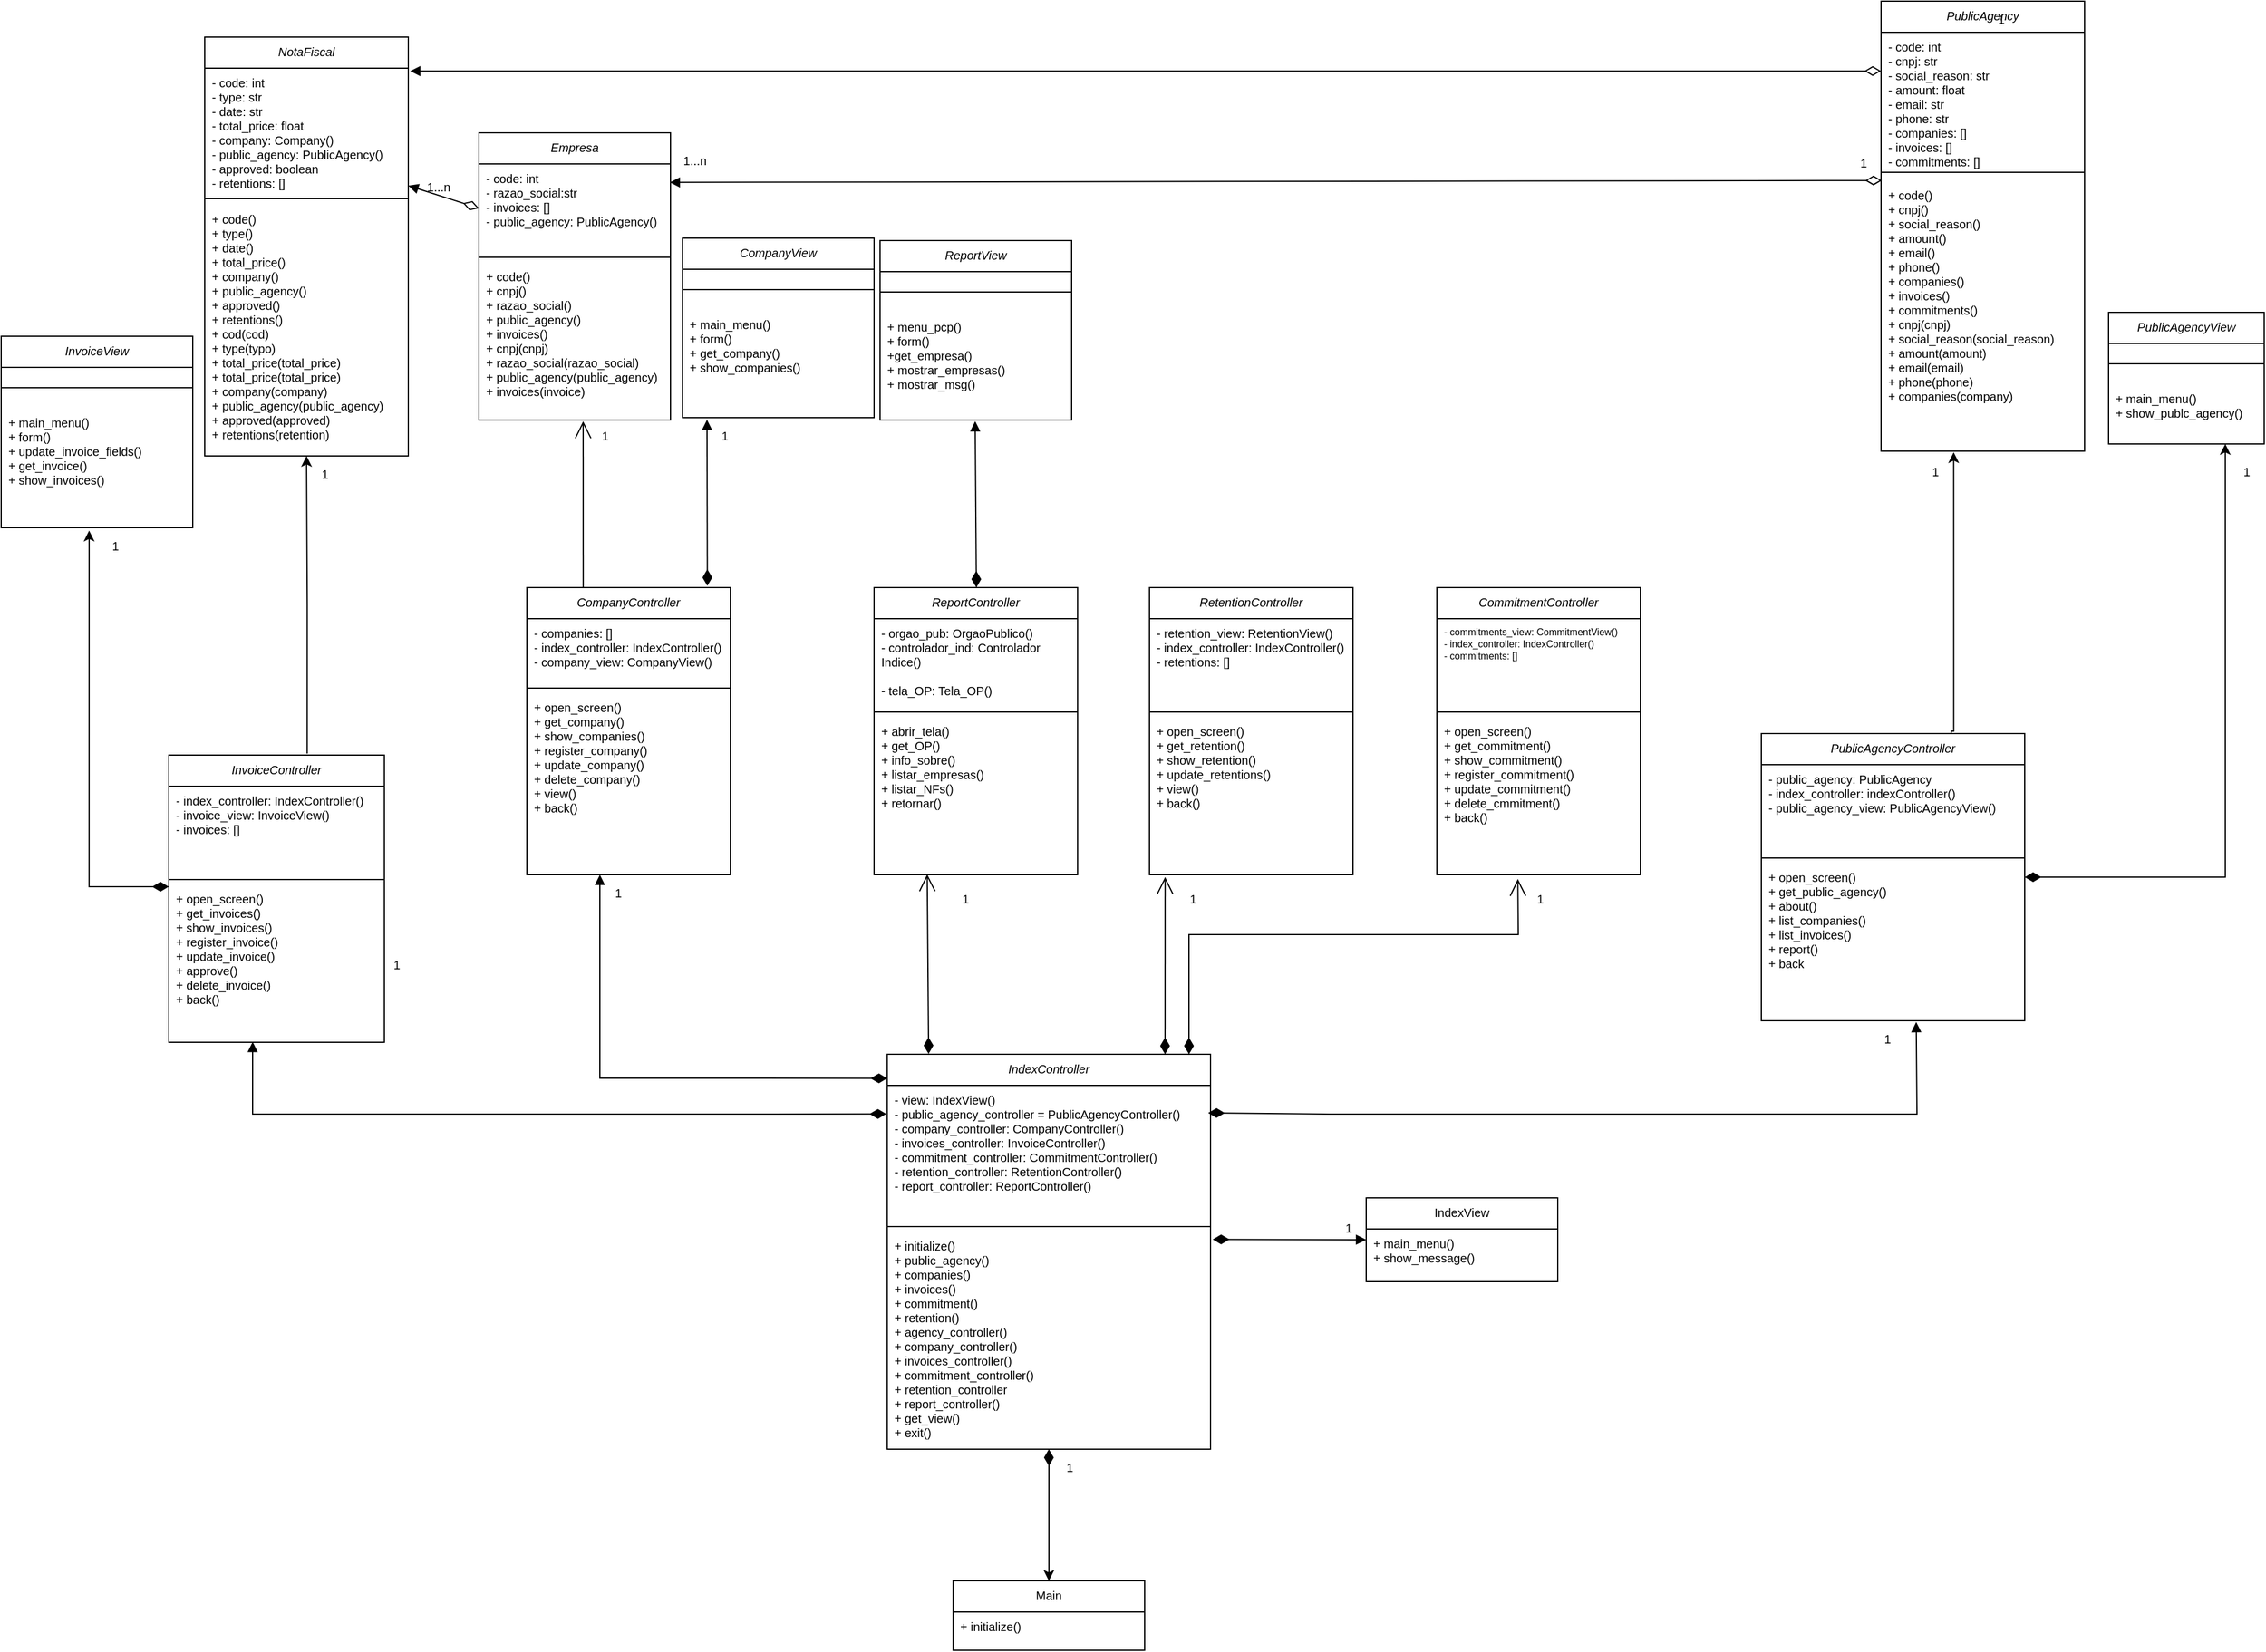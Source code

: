 <mxfile version="27.0.6">
  <diagram name="Page-1" id="JuK0nLyMnWMVUD9OGRPk">
    <mxGraphModel dx="3432" dy="1418" grid="1" gridSize="10" guides="1" tooltips="1" connect="1" arrows="1" fold="1" page="1" pageScale="1" pageWidth="827" pageHeight="1169" math="0" shadow="0">
      <root>
        <mxCell id="0" />
        <mxCell id="1" parent="0" />
        <mxCell id="KIbDW9FvNBwLlxhbpkFf-1" value="NotaFiscal" style="swimlane;fontStyle=2;align=center;verticalAlign=top;childLayout=stackLayout;horizontal=1;startSize=26;horizontalStack=0;resizeParent=1;resizeLast=0;collapsible=1;marginBottom=0;rounded=0;shadow=0;strokeWidth=1;fontSize=10;" parent="1" vertex="1">
          <mxGeometry x="90" y="50" width="170" height="350" as="geometry">
            <mxRectangle x="230" y="140" width="160" height="26" as="alternateBounds" />
          </mxGeometry>
        </mxCell>
        <mxCell id="KIbDW9FvNBwLlxhbpkFf-2" value="- code: int&#xa;- type: str&#xa;- date: str&#xa;- total_price: float&#xa;- company: Company()&#xa;- public_agency: PublicAgency()&#xa;- approved: boolean&#xa;- retentions: []&#xa;&#xa;" style="text;align=left;verticalAlign=top;spacingLeft=4;spacingRight=4;overflow=hidden;rotatable=0;points=[[0,0.5],[1,0.5]];portConstraint=eastwest;fontSize=10;" parent="KIbDW9FvNBwLlxhbpkFf-1" vertex="1">
          <mxGeometry y="26" width="170" height="104" as="geometry" />
        </mxCell>
        <mxCell id="KIbDW9FvNBwLlxhbpkFf-3" value="" style="line;html=1;strokeWidth=1;align=left;verticalAlign=middle;spacingTop=-1;spacingLeft=3;spacingRight=3;rotatable=0;labelPosition=right;points=[];portConstraint=eastwest;fontSize=10;" parent="KIbDW9FvNBwLlxhbpkFf-1" vertex="1">
          <mxGeometry y="130" width="170" height="10" as="geometry" />
        </mxCell>
        <mxCell id="KIbDW9FvNBwLlxhbpkFf-4" value="+ code()&#xa;+ type()&#xa;+ date()&#xa;+ total_price()&#xa;+ company()&#xa;+ public_agency()&#xa;+ approved()&#xa;+ retentions()&#xa;+ cod(cod)&#xa;+ type(typo)&#xa;+ total_price(total_price)&#xa;+ total_price(total_price)&#xa;+ company(company)&#xa;+ public_agency(public_agency)&#xa;+ approved(approved)&#xa;+ retentions(retention)" style="text;align=left;verticalAlign=top;spacingLeft=4;spacingRight=4;overflow=hidden;rotatable=0;points=[[0,0.5],[1,0.5]];portConstraint=eastwest;fontSize=10;" parent="KIbDW9FvNBwLlxhbpkFf-1" vertex="1">
          <mxGeometry y="140" width="170" height="200" as="geometry" />
        </mxCell>
        <mxCell id="KIbDW9FvNBwLlxhbpkFf-9" value="Empresa" style="swimlane;fontStyle=2;align=center;verticalAlign=top;childLayout=stackLayout;horizontal=1;startSize=26;horizontalStack=0;resizeParent=1;resizeLast=0;collapsible=1;marginBottom=0;rounded=0;shadow=0;strokeWidth=1;fontSize=10;" parent="1" vertex="1">
          <mxGeometry x="319" y="130" width="160" height="240" as="geometry">
            <mxRectangle x="230" y="140" width="160" height="26" as="alternateBounds" />
          </mxGeometry>
        </mxCell>
        <mxCell id="KIbDW9FvNBwLlxhbpkFf-10" value="- code: int&#xa;- razao_social:str&#xa;- invoices: []&#xa;- public_agency: PublicAgency()" style="text;align=left;verticalAlign=top;spacingLeft=4;spacingRight=4;overflow=hidden;rotatable=0;points=[[0,0.5],[1,0.5]];portConstraint=eastwest;fontSize=10;" parent="KIbDW9FvNBwLlxhbpkFf-9" vertex="1">
          <mxGeometry y="26" width="160" height="74" as="geometry" />
        </mxCell>
        <mxCell id="KIbDW9FvNBwLlxhbpkFf-11" value="" style="line;html=1;strokeWidth=1;align=left;verticalAlign=middle;spacingTop=-1;spacingLeft=3;spacingRight=3;rotatable=0;labelPosition=right;points=[];portConstraint=eastwest;fontSize=10;" parent="KIbDW9FvNBwLlxhbpkFf-9" vertex="1">
          <mxGeometry y="100" width="160" height="8" as="geometry" />
        </mxCell>
        <mxCell id="KIbDW9FvNBwLlxhbpkFf-12" value="+ code()&#xa;+ cnpj()&#xa;+ razao_social()&#xa;+ public_agency()&#xa;+ invoices()&#xa;+ cnpj(cnpj)&#xa;+ razao_social(razao_social)&#xa;+ public_agency(public_agency)&#xa;+ invoices(invoice)&#xa;" style="text;align=left;verticalAlign=top;spacingLeft=4;spacingRight=4;overflow=hidden;rotatable=0;points=[[0,0.5],[1,0.5]];portConstraint=eastwest;fontSize=10;" parent="KIbDW9FvNBwLlxhbpkFf-9" vertex="1">
          <mxGeometry y="108" width="160" height="132" as="geometry" />
        </mxCell>
        <mxCell id="KIbDW9FvNBwLlxhbpkFf-13" value="PublicAgency" style="swimlane;fontStyle=2;align=center;verticalAlign=top;childLayout=stackLayout;horizontal=1;startSize=26;horizontalStack=0;resizeParent=1;resizeLast=0;collapsible=1;marginBottom=0;rounded=0;shadow=0;strokeWidth=1;fontSize=10;" parent="1" vertex="1">
          <mxGeometry x="1490" y="20" width="170" height="376" as="geometry">
            <mxRectangle x="230" y="140" width="160" height="26" as="alternateBounds" />
          </mxGeometry>
        </mxCell>
        <mxCell id="KIbDW9FvNBwLlxhbpkFf-14" value="- code: int&#xa;- cnpj: str&#xa;- social_reason: str&#xa;- amount: float&#xa;- email: str&#xa;- phone: str&#xa;- companies: []&#xa;- invoices: []&#xa;- commitments: []" style="text;align=left;verticalAlign=top;spacingLeft=4;spacingRight=4;overflow=hidden;rotatable=0;points=[[0,0.5],[1,0.5]];portConstraint=eastwest;fontSize=10;" parent="KIbDW9FvNBwLlxhbpkFf-13" vertex="1">
          <mxGeometry y="26" width="170" height="110" as="geometry" />
        </mxCell>
        <mxCell id="KIbDW9FvNBwLlxhbpkFf-15" value="" style="line;html=1;strokeWidth=1;align=left;verticalAlign=middle;spacingTop=-1;spacingLeft=3;spacingRight=3;rotatable=0;labelPosition=right;points=[];portConstraint=eastwest;fontSize=10;" parent="KIbDW9FvNBwLlxhbpkFf-13" vertex="1">
          <mxGeometry y="136" width="170" height="14" as="geometry" />
        </mxCell>
        <mxCell id="KIbDW9FvNBwLlxhbpkFf-16" value="+ code()&#xa;+ cnpj()&#xa;+ social_reason()&#xa;+ amount()&#xa;+ email()&#xa;+ phone()&#xa;+ companies()&#xa;+ invoices()&#xa;+ commitments()&#xa;+ cnpj(cnpj)&#xa;+ social_reason(social_reason)&#xa;+ amount(amount)&#xa;+ email(email)&#xa;+ phone(phone)&#xa;+ companies(company)&#xa;+ invoices(invoices)&#xa;+ commitments(commitment)&#xa;" style="text;align=left;verticalAlign=top;spacingLeft=4;spacingRight=4;overflow=hidden;rotatable=0;points=[[0,0.5],[1,0.5]];portConstraint=eastwest;fontSize=10;" parent="KIbDW9FvNBwLlxhbpkFf-13" vertex="1">
          <mxGeometry y="150" width="170" height="184" as="geometry" />
        </mxCell>
        <mxCell id="KIbDW9FvNBwLlxhbpkFf-17" value="PublicAgencyView" style="swimlane;fontStyle=2;align=center;verticalAlign=top;childLayout=stackLayout;horizontal=1;startSize=26;horizontalStack=0;resizeParent=1;resizeLast=0;collapsible=1;marginBottom=0;rounded=0;shadow=0;strokeWidth=1;fontSize=10;" parent="1" vertex="1">
          <mxGeometry x="1680" y="280" width="130" height="110" as="geometry">
            <mxRectangle x="230" y="140" width="160" height="26" as="alternateBounds" />
          </mxGeometry>
        </mxCell>
        <mxCell id="KIbDW9FvNBwLlxhbpkFf-18" value="" style="line;html=1;strokeWidth=1;align=left;verticalAlign=middle;spacingTop=-1;spacingLeft=3;spacingRight=3;rotatable=0;labelPosition=right;points=[];portConstraint=eastwest;fontSize=10;" parent="KIbDW9FvNBwLlxhbpkFf-17" vertex="1">
          <mxGeometry y="26" width="130" height="34" as="geometry" />
        </mxCell>
        <mxCell id="KIbDW9FvNBwLlxhbpkFf-19" value="+ main_menu()&#xa;+ show_publc_agency()" style="text;align=left;verticalAlign=top;spacingLeft=4;spacingRight=4;overflow=hidden;rotatable=0;points=[[0,0.5],[1,0.5]];portConstraint=eastwest;fontSize=10;" parent="KIbDW9FvNBwLlxhbpkFf-17" vertex="1">
          <mxGeometry y="60" width="130" height="50" as="geometry" />
        </mxCell>
        <mxCell id="KIbDW9FvNBwLlxhbpkFf-20" value="CompanyView" style="swimlane;fontStyle=2;align=center;verticalAlign=top;childLayout=stackLayout;horizontal=1;startSize=26;horizontalStack=0;resizeParent=1;resizeLast=0;collapsible=1;marginBottom=0;rounded=0;shadow=0;strokeWidth=1;fontSize=10;" parent="1" vertex="1">
          <mxGeometry x="489" y="218" width="160" height="150" as="geometry">
            <mxRectangle x="230" y="140" width="160" height="26" as="alternateBounds" />
          </mxGeometry>
        </mxCell>
        <mxCell id="KIbDW9FvNBwLlxhbpkFf-21" value="" style="line;html=1;strokeWidth=1;align=left;verticalAlign=middle;spacingTop=-1;spacingLeft=3;spacingRight=3;rotatable=0;labelPosition=right;points=[];portConstraint=eastwest;fontSize=10;" parent="KIbDW9FvNBwLlxhbpkFf-20" vertex="1">
          <mxGeometry y="26" width="160" height="34" as="geometry" />
        </mxCell>
        <mxCell id="KIbDW9FvNBwLlxhbpkFf-22" value="+ main_menu()&#xa;+ form()&#xa;+ get_company()&#xa;+ show_companies()" style="text;align=left;verticalAlign=top;spacingLeft=4;spacingRight=4;overflow=hidden;rotatable=0;points=[[0,0.5],[1,0.5]];portConstraint=eastwest;fontSize=10;" parent="KIbDW9FvNBwLlxhbpkFf-20" vertex="1">
          <mxGeometry y="60" width="160" height="90" as="geometry" />
        </mxCell>
        <mxCell id="KIbDW9FvNBwLlxhbpkFf-23" value="InvoiceView" style="swimlane;fontStyle=2;align=center;verticalAlign=top;childLayout=stackLayout;horizontal=1;startSize=26;horizontalStack=0;resizeParent=1;resizeLast=0;collapsible=1;marginBottom=0;rounded=0;shadow=0;strokeWidth=1;fontSize=10;" parent="1" vertex="1">
          <mxGeometry x="-80" y="300" width="160" height="160" as="geometry">
            <mxRectangle x="230" y="140" width="160" height="26" as="alternateBounds" />
          </mxGeometry>
        </mxCell>
        <mxCell id="KIbDW9FvNBwLlxhbpkFf-24" value="" style="line;html=1;strokeWidth=1;align=left;verticalAlign=middle;spacingTop=-1;spacingLeft=3;spacingRight=3;rotatable=0;labelPosition=right;points=[];portConstraint=eastwest;fontSize=10;" parent="KIbDW9FvNBwLlxhbpkFf-23" vertex="1">
          <mxGeometry y="26" width="160" height="34" as="geometry" />
        </mxCell>
        <mxCell id="KIbDW9FvNBwLlxhbpkFf-25" value="+ main_menu()&#xa;+ form()&#xa;+ update_invoice_fields()&#xa;+ get_invoice()&#xa;+ show_invoices()" style="text;align=left;verticalAlign=top;spacingLeft=4;spacingRight=4;overflow=hidden;rotatable=0;points=[[0,0.5],[1,0.5]];portConstraint=eastwest;fontSize=10;" parent="KIbDW9FvNBwLlxhbpkFf-23" vertex="1">
          <mxGeometry y="60" width="160" height="100" as="geometry" />
        </mxCell>
        <mxCell id="KIbDW9FvNBwLlxhbpkFf-27" value="InvoiceController" style="swimlane;fontStyle=2;align=center;verticalAlign=top;childLayout=stackLayout;horizontal=1;startSize=26;horizontalStack=0;resizeParent=1;resizeLast=0;collapsible=1;marginBottom=0;rounded=0;shadow=0;strokeWidth=1;fontSize=10;" parent="1" vertex="1">
          <mxGeometry x="60" y="650" width="180" height="240" as="geometry">
            <mxRectangle x="230" y="140" width="160" height="26" as="alternateBounds" />
          </mxGeometry>
        </mxCell>
        <mxCell id="KIbDW9FvNBwLlxhbpkFf-28" value="- index_controller: IndexController()&#xa;- invoice_view: InvoiceView()&#xa;- invoices: []" style="text;align=left;verticalAlign=top;spacingLeft=4;spacingRight=4;overflow=hidden;rotatable=0;points=[[0,0.5],[1,0.5]];portConstraint=eastwest;fontSize=10;" parent="KIbDW9FvNBwLlxhbpkFf-27" vertex="1">
          <mxGeometry y="26" width="180" height="74" as="geometry" />
        </mxCell>
        <mxCell id="KIbDW9FvNBwLlxhbpkFf-29" value="" style="line;html=1;strokeWidth=1;align=left;verticalAlign=middle;spacingTop=-1;spacingLeft=3;spacingRight=3;rotatable=0;labelPosition=right;points=[];portConstraint=eastwest;fontSize=10;" parent="KIbDW9FvNBwLlxhbpkFf-27" vertex="1">
          <mxGeometry y="100" width="180" height="8" as="geometry" />
        </mxCell>
        <mxCell id="KIbDW9FvNBwLlxhbpkFf-30" value="+ open_screen()&#xa;+ get_invoices()&#xa;+ show_invoices()&#xa;+ register_invoice()&#xa;+ update_invoice()&#xa;+ approve()&#xa;+ delete_invoice()&#xa;+ back()" style="text;align=left;verticalAlign=top;spacingLeft=4;spacingRight=4;overflow=hidden;rotatable=0;points=[[0,0.5],[1,0.5]];portConstraint=eastwest;fontSize=10;" parent="KIbDW9FvNBwLlxhbpkFf-27" vertex="1">
          <mxGeometry y="108" width="180" height="132" as="geometry" />
        </mxCell>
        <mxCell id="KIbDW9FvNBwLlxhbpkFf-109" value="" style="edgeStyle=orthogonalEdgeStyle;rounded=0;orthogonalLoop=1;jettySize=auto;html=1;startArrow=diamondThin;startFill=1;entryX=0.75;entryY=1;entryDx=0;entryDy=0;startSize=11;fontSize=10;" parent="1" source="KIbDW9FvNBwLlxhbpkFf-31" target="KIbDW9FvNBwLlxhbpkFf-17" edge="1">
          <mxGeometry relative="1" as="geometry">
            <mxPoint x="1470" y="650" as="targetPoint" />
          </mxGeometry>
        </mxCell>
        <mxCell id="KIbDW9FvNBwLlxhbpkFf-31" value="PublicAgencyController" style="swimlane;fontStyle=2;align=center;verticalAlign=top;childLayout=stackLayout;horizontal=1;startSize=26;horizontalStack=0;resizeParent=1;resizeLast=0;collapsible=1;marginBottom=0;rounded=0;shadow=0;strokeWidth=1;resizeWidth=1;fontSize=10;" parent="1" vertex="1">
          <mxGeometry x="1390" y="632" width="220" height="240" as="geometry">
            <mxRectangle x="230" y="140" width="160" height="26" as="alternateBounds" />
          </mxGeometry>
        </mxCell>
        <mxCell id="KIbDW9FvNBwLlxhbpkFf-32" value="- public_agency: PublicAgency&#xa;- index_controller: indexController()&#xa;- public_agency_view: PublicAgencyView()" style="text;align=left;verticalAlign=top;spacingLeft=4;spacingRight=4;overflow=hidden;rotatable=0;points=[[0,0.5],[1,0.5]];portConstraint=eastwest;fontSize=10;resizeWidth=1;" parent="KIbDW9FvNBwLlxhbpkFf-31" vertex="1">
          <mxGeometry y="26" width="220" height="74" as="geometry" />
        </mxCell>
        <mxCell id="KIbDW9FvNBwLlxhbpkFf-33" value="" style="line;html=1;strokeWidth=1;align=left;verticalAlign=middle;spacingTop=-1;spacingLeft=3;spacingRight=3;rotatable=0;labelPosition=right;points=[];portConstraint=eastwest;resizeWidth=1;fontSize=10;" parent="KIbDW9FvNBwLlxhbpkFf-31" vertex="1">
          <mxGeometry y="100" width="220" height="8" as="geometry" />
        </mxCell>
        <mxCell id="KIbDW9FvNBwLlxhbpkFf-34" value="+ open_screen()&#xa;+ get_public_agency()&#xa;+ about()&#xa;+ list_companies()&#xa;+ list_invoices()&#xa;+ report()&#xa;+ back" style="text;align=left;verticalAlign=top;spacingLeft=4;spacingRight=4;overflow=hidden;rotatable=0;points=[[0,0.5],[1,0.5]];portConstraint=eastwest;fontSize=10;resizeWidth=1;" parent="KIbDW9FvNBwLlxhbpkFf-31" vertex="1">
          <mxGeometry y="108" width="220" height="132" as="geometry" />
        </mxCell>
        <mxCell id="KIbDW9FvNBwLlxhbpkFf-35" value="CompanyController" style="swimlane;fontStyle=2;align=center;verticalAlign=top;childLayout=stackLayout;horizontal=1;startSize=26;horizontalStack=0;resizeParent=1;resizeLast=0;collapsible=1;marginBottom=0;rounded=0;shadow=0;strokeWidth=1;fontSize=10;" parent="1" vertex="1">
          <mxGeometry x="359" y="510" width="170" height="240" as="geometry">
            <mxRectangle x="230" y="140" width="160" height="26" as="alternateBounds" />
          </mxGeometry>
        </mxCell>
        <mxCell id="KIbDW9FvNBwLlxhbpkFf-36" value="- companies: []&#xa;- index_controller: IndexController()&#xa;- company_view: CompanyView()" style="text;align=left;verticalAlign=top;spacingLeft=4;spacingRight=4;overflow=hidden;rotatable=0;points=[[0,0.5],[1,0.5]];portConstraint=eastwest;fontSize=10;" parent="KIbDW9FvNBwLlxhbpkFf-35" vertex="1">
          <mxGeometry y="26" width="170" height="54" as="geometry" />
        </mxCell>
        <mxCell id="KIbDW9FvNBwLlxhbpkFf-37" value="" style="line;html=1;strokeWidth=1;align=left;verticalAlign=middle;spacingTop=-1;spacingLeft=3;spacingRight=3;rotatable=0;labelPosition=right;points=[];portConstraint=eastwest;fontSize=10;" parent="KIbDW9FvNBwLlxhbpkFf-35" vertex="1">
          <mxGeometry y="80" width="170" height="8" as="geometry" />
        </mxCell>
        <mxCell id="KIbDW9FvNBwLlxhbpkFf-38" value="+ open_screen()&#xa;+ get_company()&#xa;+ show_companies()&#xa;+ register_company()&#xa;+ update_company()&#xa;+ delete_company()&#xa;+ view()&#xa;+ back()" style="text;align=left;verticalAlign=top;spacingLeft=4;spacingRight=4;overflow=hidden;rotatable=0;points=[[0,0.5],[1,0.5]];portConstraint=eastwest;fontSize=10;" parent="KIbDW9FvNBwLlxhbpkFf-35" vertex="1">
          <mxGeometry y="88" width="170" height="112" as="geometry" />
        </mxCell>
        <mxCell id="KIbDW9FvNBwLlxhbpkFf-105" value="" style="edgeStyle=orthogonalEdgeStyle;rounded=0;orthogonalLoop=1;jettySize=auto;html=1;startArrow=diamondThin;startFill=1;startSize=11;entryX=0.5;entryY=0;entryDx=0;entryDy=0;fontSize=10;" parent="1" source="KIbDW9FvNBwLlxhbpkFf-39" edge="1" target="KIbDW9FvNBwLlxhbpkFf-43">
          <mxGeometry relative="1" as="geometry">
            <mxPoint x="795" y="1090" as="targetPoint" />
            <Array as="points" />
          </mxGeometry>
        </mxCell>
        <mxCell id="KIbDW9FvNBwLlxhbpkFf-39" value="IndexController" style="swimlane;fontStyle=2;align=center;verticalAlign=top;childLayout=stackLayout;horizontal=1;startSize=26;horizontalStack=0;resizeParent=1;resizeLast=0;collapsible=1;marginBottom=0;rounded=0;shadow=0;strokeWidth=1;fontSize=10;" parent="1" vertex="1">
          <mxGeometry x="660" y="900" width="270" height="330" as="geometry">
            <mxRectangle x="230" y="140" width="160" height="26" as="alternateBounds" />
          </mxGeometry>
        </mxCell>
        <mxCell id="KIbDW9FvNBwLlxhbpkFf-40" value="- view: IndexView()&#xa;- public_agency_controller = PublicAgencyController()&#xa;- company_controller: CompanyController()&#xa;- invoices_controller: InvoiceController()&#xa;- commitment_controller: CommitmentController()&#xa;- retention_controller: RetentionController()&#xa;- report_controller: ReportController()" style="text;align=left;verticalAlign=top;spacingLeft=4;spacingRight=4;overflow=hidden;rotatable=0;points=[[0,0.5],[1,0.5]];portConstraint=eastwest;fontSize=10;" parent="KIbDW9FvNBwLlxhbpkFf-39" vertex="1">
          <mxGeometry y="26" width="270" height="114" as="geometry" />
        </mxCell>
        <mxCell id="KIbDW9FvNBwLlxhbpkFf-41" value="" style="line;html=1;strokeWidth=1;align=left;verticalAlign=middle;spacingTop=-1;spacingLeft=3;spacingRight=3;rotatable=0;labelPosition=right;points=[];portConstraint=eastwest;fontSize=10;" parent="KIbDW9FvNBwLlxhbpkFf-39" vertex="1">
          <mxGeometry y="140" width="270" height="8" as="geometry" />
        </mxCell>
        <mxCell id="KIbDW9FvNBwLlxhbpkFf-42" value="+ initialize()&#xa;+ public_agency()&#xa;+ companies()&#xa;+ invoices()&#xa;+ commitment()&#xa;+ retention()&#xa;+ agency_controller()&#xa;+ company_controller()&#xa;+ invoices_controller()&#xa;+ commitment_controller()&#xa;+ retention_controller&#xa;+ report_controller()&#xa;+ get_view()&#xa;+ exit()" style="text;align=left;verticalAlign=top;spacingLeft=4;spacingRight=4;overflow=hidden;rotatable=0;points=[[0,0.5],[1,0.5]];portConstraint=eastwest;fontSize=10;" parent="KIbDW9FvNBwLlxhbpkFf-39" vertex="1">
          <mxGeometry y="148" width="270" height="182" as="geometry" />
        </mxCell>
        <mxCell id="KIbDW9FvNBwLlxhbpkFf-43" value="Main" style="swimlane;fontStyle=0;align=center;verticalAlign=top;childLayout=stackLayout;horizontal=1;startSize=26;horizontalStack=0;resizeParent=1;resizeLast=0;collapsible=1;marginBottom=0;rounded=0;shadow=0;strokeWidth=1;fontSize=10;" parent="1" vertex="1">
          <mxGeometry x="715" y="1340" width="160" height="58" as="geometry">
            <mxRectangle x="130" y="380" width="160" height="26" as="alternateBounds" />
          </mxGeometry>
        </mxCell>
        <mxCell id="KIbDW9FvNBwLlxhbpkFf-44" value="+ initialize()" style="text;align=left;verticalAlign=top;spacingLeft=4;spacingRight=4;overflow=hidden;rotatable=0;points=[[0,0.5],[1,0.5]];portConstraint=eastwest;fontSize=10;" parent="KIbDW9FvNBwLlxhbpkFf-43" vertex="1">
          <mxGeometry y="26" width="160" height="26" as="geometry" />
        </mxCell>
        <mxCell id="KIbDW9FvNBwLlxhbpkFf-45" value="IndexView" style="swimlane;fontStyle=0;align=center;verticalAlign=top;childLayout=stackLayout;horizontal=1;startSize=26;horizontalStack=0;resizeParent=1;resizeLast=0;collapsible=1;marginBottom=0;rounded=0;shadow=0;strokeWidth=1;fontSize=10;" parent="1" vertex="1">
          <mxGeometry x="1060" y="1020" width="160" height="70" as="geometry">
            <mxRectangle x="130" y="380" width="160" height="26" as="alternateBounds" />
          </mxGeometry>
        </mxCell>
        <mxCell id="0EE_jmq524pXybvCe2dw-1" value="+ main_menu()&#xa;+ show_message()" style="text;align=left;verticalAlign=top;spacingLeft=4;spacingRight=4;overflow=hidden;rotatable=0;points=[[0,0.5],[1,0.5]];portConstraint=eastwest;fontSize=10;" vertex="1" parent="KIbDW9FvNBwLlxhbpkFf-45">
          <mxGeometry y="26" width="160" height="44" as="geometry" />
        </mxCell>
        <mxCell id="KIbDW9FvNBwLlxhbpkFf-53" value="" style="endArrow=open;endFill=1;endSize=12;html=1;rounded=0;entryX=0.544;entryY=1.008;entryDx=0;entryDy=0;entryPerimeter=0;exitX=0.277;exitY=0;exitDx=0;exitDy=0;exitPerimeter=0;fontSize=10;" parent="1" source="KIbDW9FvNBwLlxhbpkFf-35" target="KIbDW9FvNBwLlxhbpkFf-12" edge="1">
          <mxGeometry width="160" relative="1" as="geometry">
            <mxPoint x="389" y="470" as="sourcePoint" />
            <mxPoint x="779" y="552" as="targetPoint" />
          </mxGeometry>
        </mxCell>
        <mxCell id="KIbDW9FvNBwLlxhbpkFf-71" value="1" style="text;html=1;align=center;verticalAlign=middle;resizable=0;points=[];autosize=1;strokeColor=none;fillColor=none;fontSize=10;" parent="1" vertex="1">
          <mxGeometry x="235" y="810" width="30" height="30" as="geometry" />
        </mxCell>
        <mxCell id="KIbDW9FvNBwLlxhbpkFf-72" value="1" style="text;html=1;align=center;verticalAlign=middle;resizable=0;points=[];autosize=1;strokeColor=none;fillColor=none;fontSize=10;" parent="1" vertex="1">
          <mxGeometry x="420" y="750" width="30" height="30" as="geometry" />
        </mxCell>
        <mxCell id="KIbDW9FvNBwLlxhbpkFf-73" value="1" style="text;html=1;align=center;verticalAlign=middle;resizable=0;points=[];autosize=1;strokeColor=none;fillColor=none;resizeWidth=1;fontSize=10;" parent="1" vertex="1">
          <mxGeometry x="1480" y="872" width="30" height="30" as="geometry" />
        </mxCell>
        <mxCell id="KIbDW9FvNBwLlxhbpkFf-74" value="1" style="text;html=1;align=center;verticalAlign=middle;resizable=0;points=[];autosize=1;strokeColor=none;fillColor=none;fontSize=10;" parent="1" vertex="1">
          <mxGeometry x="1030" y="1030" width="30" height="30" as="geometry" />
        </mxCell>
        <mxCell id="KIbDW9FvNBwLlxhbpkFf-75" value="1" style="text;html=1;align=center;verticalAlign=middle;resizable=0;points=[];autosize=1;strokeColor=none;fillColor=none;fontSize=10;" parent="1" vertex="1">
          <mxGeometry x="797" y="1230" width="30" height="30" as="geometry" />
        </mxCell>
        <mxCell id="KIbDW9FvNBwLlxhbpkFf-76" value="1" style="text;html=1;align=center;verticalAlign=middle;resizable=0;points=[];autosize=1;strokeColor=none;fillColor=none;fontSize=10;" parent="1" vertex="1">
          <mxGeometry x="175" y="400" width="30" height="30" as="geometry" />
        </mxCell>
        <mxCell id="KIbDW9FvNBwLlxhbpkFf-78" value="1" style="text;html=1;align=center;verticalAlign=middle;resizable=0;points=[];autosize=1;strokeColor=none;fillColor=none;fontSize=10;" parent="1" vertex="1">
          <mxGeometry x="1780" y="398" width="30" height="30" as="geometry" />
        </mxCell>
        <mxCell id="KIbDW9FvNBwLlxhbpkFf-80" value="1" style="text;html=1;align=center;verticalAlign=middle;resizable=0;points=[];autosize=1;strokeColor=none;fillColor=none;fontSize=10;" parent="1" vertex="1">
          <mxGeometry x="1520" y="398" width="30" height="30" as="geometry" />
        </mxCell>
        <mxCell id="KIbDW9FvNBwLlxhbpkFf-82" value="1" style="text;html=1;align=center;verticalAlign=middle;resizable=0;points=[];autosize=1;strokeColor=none;fillColor=none;fontSize=10;" parent="1" vertex="1">
          <mxGeometry x="409" y="368" width="30" height="30" as="geometry" />
        </mxCell>
        <mxCell id="KIbDW9FvNBwLlxhbpkFf-87" value="1" style="text;html=1;align=center;verticalAlign=middle;resizable=0;points=[];autosize=1;strokeColor=none;fillColor=none;fontSize=10;" parent="1" vertex="1">
          <mxGeometry x="509" y="368" width="30" height="30" as="geometry" />
        </mxCell>
        <mxCell id="KIbDW9FvNBwLlxhbpkFf-103" value="" style="html=1;verticalAlign=bottom;startArrow=diamondThin;startFill=1;endArrow=block;startSize=11;curved=0;rounded=0;entryX=0;entryY=0.5;entryDx=0;entryDy=0;exitX=1.007;exitY=0.037;exitDx=0;exitDy=0;exitPerimeter=0;fontSize=10;" parent="1" target="KIbDW9FvNBwLlxhbpkFf-45" edge="1" source="KIbDW9FvNBwLlxhbpkFf-42">
          <mxGeometry width="60" relative="1" as="geometry">
            <mxPoint x="990" y="1040" as="sourcePoint" />
            <mxPoint x="1040" y="954" as="targetPoint" />
          </mxGeometry>
        </mxCell>
        <mxCell id="KIbDW9FvNBwLlxhbpkFf-110" value="" style="edgeStyle=orthogonalEdgeStyle;rounded=0;orthogonalLoop=1;jettySize=auto;html=1;startArrow=none;startFill=0;exitX=0.721;exitY=0;exitDx=0;exitDy=0;exitPerimeter=0;fontSize=10;entryX=1.022;entryY=-0.036;entryDx=0;entryDy=0;entryPerimeter=0;" parent="1" source="KIbDW9FvNBwLlxhbpkFf-31" target="KIbDW9FvNBwLlxhbpkFf-80" edge="1">
          <mxGeometry relative="1" as="geometry">
            <mxPoint x="1490" y="620" as="sourcePoint" />
            <mxPoint x="1550" y="460" as="targetPoint" />
            <Array as="points">
              <mxPoint x="1549" y="630" />
              <mxPoint x="1551" y="630" />
            </Array>
          </mxGeometry>
        </mxCell>
        <mxCell id="KIbDW9FvNBwLlxhbpkFf-113" value="" style="html=1;verticalAlign=bottom;startArrow=diamondThin;startFill=1;endArrow=block;startSize=11;curved=0;rounded=0;entryX=0.588;entryY=1.008;entryDx=0;entryDy=0;entryPerimeter=0;fontSize=10;" parent="1" edge="1" target="KIbDW9FvNBwLlxhbpkFf-34">
          <mxGeometry width="60" relative="1" as="geometry">
            <mxPoint x="928" y="949" as="sourcePoint" />
            <mxPoint x="1300" y="930" as="targetPoint" />
            <Array as="points">
              <mxPoint x="1030" y="950" />
              <mxPoint x="1520" y="950" />
            </Array>
          </mxGeometry>
        </mxCell>
        <mxCell id="KIbDW9FvNBwLlxhbpkFf-114" value="" style="html=1;verticalAlign=bottom;startArrow=diamondThin;startFill=1;endArrow=block;startSize=11;curved=0;rounded=0;entryX=0.389;entryY=0.997;entryDx=0;entryDy=0;entryPerimeter=0;exitX=-0.003;exitY=0.209;exitDx=0;exitDy=0;exitPerimeter=0;fontSize=10;" parent="1" target="KIbDW9FvNBwLlxhbpkFf-30" edge="1" source="KIbDW9FvNBwLlxhbpkFf-40">
          <mxGeometry width="60" relative="1" as="geometry">
            <mxPoint x="640" y="950" as="sourcePoint" />
            <mxPoint x="230" y="930" as="targetPoint" />
            <Array as="points">
              <mxPoint x="560" y="950" />
              <mxPoint x="130" y="950" />
            </Array>
          </mxGeometry>
        </mxCell>
        <mxCell id="KIbDW9FvNBwLlxhbpkFf-115" value="" style="html=1;verticalAlign=bottom;startArrow=diamondThin;startFill=1;endArrow=block;startSize=11;curved=0;rounded=0;endSize=6;exitX=0;exitY=0.061;exitDx=0;exitDy=0;exitPerimeter=0;fontSize=10;" parent="1" edge="1" source="KIbDW9FvNBwLlxhbpkFf-39">
          <mxGeometry width="60" relative="1" as="geometry">
            <mxPoint x="590" y="914" as="sourcePoint" />
            <mxPoint x="420" y="750" as="targetPoint" />
            <Array as="points">
              <mxPoint x="540" y="920" />
              <mxPoint x="420" y="920" />
            </Array>
          </mxGeometry>
        </mxCell>
        <mxCell id="KIbDW9FvNBwLlxhbpkFf-117" value="" style="edgeStyle=orthogonalEdgeStyle;rounded=0;orthogonalLoop=1;jettySize=auto;html=1;startArrow=none;startFill=0;entryX=0.5;entryY=1;entryDx=0;entryDy=0;exitX=0.642;exitY=-0.005;exitDx=0;exitDy=0;exitPerimeter=0;fontSize=10;" parent="1" source="KIbDW9FvNBwLlxhbpkFf-27" target="KIbDW9FvNBwLlxhbpkFf-1" edge="1">
          <mxGeometry relative="1" as="geometry">
            <mxPoint x="175" y="570" as="sourcePoint" />
            <mxPoint x="170" y="610" as="targetPoint" />
            <Array as="points" />
          </mxGeometry>
        </mxCell>
        <mxCell id="KIbDW9FvNBwLlxhbpkFf-118" value="" style="edgeStyle=orthogonalEdgeStyle;rounded=0;orthogonalLoop=1;jettySize=auto;html=1;startArrow=diamondThin;startFill=1;startSize=11;entryX=0.459;entryY=1.024;entryDx=0;entryDy=0;entryPerimeter=0;exitX=0;exitY=0.015;exitDx=0;exitDy=0;exitPerimeter=0;fontSize=10;" parent="1" source="KIbDW9FvNBwLlxhbpkFf-30" target="KIbDW9FvNBwLlxhbpkFf-25" edge="1">
          <mxGeometry relative="1" as="geometry">
            <mxPoint x="50" y="760" as="sourcePoint" />
            <mxPoint y="590" as="targetPoint" />
            <Array as="points">
              <mxPoint x="-7" y="760" />
            </Array>
          </mxGeometry>
        </mxCell>
        <mxCell id="KIbDW9FvNBwLlxhbpkFf-119" value="1" style="text;html=1;align=center;verticalAlign=middle;resizable=0;points=[];autosize=1;strokeColor=none;fillColor=none;fontSize=10;" parent="1" vertex="1">
          <mxGeometry y="460" width="30" height="30" as="geometry" />
        </mxCell>
        <mxCell id="KIbDW9FvNBwLlxhbpkFf-122" value="" style="html=1;verticalAlign=bottom;startArrow=diamondThin;startFill=0;endArrow=block;startSize=11;curved=0;rounded=0;exitX=1.022;exitY=0.994;exitDx=0;exitDy=0;exitPerimeter=0;entryX=0.996;entryY=0.208;entryDx=0;entryDy=0;entryPerimeter=0;fontSize=10;" parent="1" source="KIbDW9FvNBwLlxhbpkFf-128" target="KIbDW9FvNBwLlxhbpkFf-10" edge="1">
          <mxGeometry width="60" relative="1" as="geometry">
            <mxPoint x="1140" y="170" as="sourcePoint" />
            <mxPoint x="840" y="170" as="targetPoint" />
            <Array as="points" />
          </mxGeometry>
        </mxCell>
        <mxCell id="KIbDW9FvNBwLlxhbpkFf-123" value="" style="html=1;verticalAlign=bottom;startArrow=diamondThin;startFill=0;endArrow=block;startSize=11;curved=0;rounded=0;exitX=0;exitY=0.5;exitDx=0;exitDy=0;entryX=1;entryY=0.944;entryDx=0;entryDy=0;entryPerimeter=0;fontSize=10;" parent="1" source="KIbDW9FvNBwLlxhbpkFf-10" target="KIbDW9FvNBwLlxhbpkFf-2" edge="1">
          <mxGeometry width="60" relative="1" as="geometry">
            <mxPoint x="560" y="190" as="sourcePoint" />
            <mxPoint x="370" y="195" as="targetPoint" />
            <Array as="points" />
          </mxGeometry>
        </mxCell>
        <mxCell id="KIbDW9FvNBwLlxhbpkFf-125" value="1" style="text;html=1;align=center;verticalAlign=middle;resizable=0;points=[];autosize=1;strokeColor=none;fillColor=none;fontSize=10;" parent="1" vertex="1">
          <mxGeometry x="1575" y="20" width="30" height="30" as="geometry" />
        </mxCell>
        <mxCell id="KIbDW9FvNBwLlxhbpkFf-127" value="1...n" style="text;html=1;align=center;verticalAlign=middle;resizable=0;points=[];autosize=1;strokeColor=none;fillColor=none;fontSize=10;" parent="1" vertex="1">
          <mxGeometry x="479" y="138" width="40" height="30" as="geometry" />
        </mxCell>
        <mxCell id="KIbDW9FvNBwLlxhbpkFf-128" value="1" style="text;html=1;align=center;verticalAlign=middle;resizable=0;points=[];autosize=1;strokeColor=none;fillColor=none;fontSize=10;" parent="1" vertex="1">
          <mxGeometry x="1460" y="140" width="30" height="30" as="geometry" />
        </mxCell>
        <mxCell id="KIbDW9FvNBwLlxhbpkFf-129" value="1...n" style="text;html=1;align=center;verticalAlign=middle;resizable=0;points=[];autosize=1;strokeColor=none;fillColor=none;fontSize=10;" parent="1" vertex="1">
          <mxGeometry x="265" y="160" width="40" height="30" as="geometry" />
        </mxCell>
        <mxCell id="KIbDW9FvNBwLlxhbpkFf-132" value="" style="html=1;verticalAlign=bottom;startArrow=diamondThin;startFill=0;endArrow=block;startSize=11;curved=0;rounded=0;entryX=1.009;entryY=0.023;entryDx=0;entryDy=0;entryPerimeter=0;fontSize=10;exitX=0;exitY=0.294;exitDx=0;exitDy=0;exitPerimeter=0;" parent="1" source="KIbDW9FvNBwLlxhbpkFf-14" edge="1" target="KIbDW9FvNBwLlxhbpkFf-2">
          <mxGeometry width="60" relative="1" as="geometry">
            <mxPoint x="1400" y="50" as="sourcePoint" />
            <mxPoint x="310" y="80" as="targetPoint" />
            <Array as="points" />
          </mxGeometry>
        </mxCell>
        <mxCell id="KIbDW9FvNBwLlxhbpkFf-116" value="" style="html=1;verticalAlign=bottom;startArrow=diamondThin;startFill=1;endArrow=block;startSize=11;curved=0;rounded=0;exitX=0.887;exitY=-0.006;exitDx=0;exitDy=0;exitPerimeter=0;entryX=0.128;entryY=1.019;entryDx=0;entryDy=0;entryPerimeter=0;fontSize=10;" parent="1" target="KIbDW9FvNBwLlxhbpkFf-22" edge="1" source="KIbDW9FvNBwLlxhbpkFf-35">
          <mxGeometry width="60" relative="1" as="geometry">
            <mxPoint x="529" y="458" as="sourcePoint" />
            <mxPoint x="529" y="378" as="targetPoint" />
            <Array as="points" />
          </mxGeometry>
        </mxCell>
        <mxCell id="0EE_jmq524pXybvCe2dw-2" value="CommitmentController" style="swimlane;fontStyle=2;align=center;verticalAlign=top;childLayout=stackLayout;horizontal=1;startSize=26;horizontalStack=0;resizeParent=1;resizeLast=0;collapsible=1;marginBottom=0;rounded=0;shadow=0;strokeWidth=1;fontSize=10;" vertex="1" parent="1">
          <mxGeometry x="1119" y="510" width="170" height="240" as="geometry">
            <mxRectangle x="230" y="140" width="160" height="26" as="alternateBounds" />
          </mxGeometry>
        </mxCell>
        <mxCell id="0EE_jmq524pXybvCe2dw-3" value="- commitments_view: CommitmentView()&#xa;- index_controller: IndexController()&#xa;- commitments: []" style="text;align=left;verticalAlign=top;spacingLeft=4;spacingRight=4;overflow=hidden;rotatable=0;points=[[0,0.5],[1,0.5]];portConstraint=eastwest;fontSize=8;" vertex="1" parent="0EE_jmq524pXybvCe2dw-2">
          <mxGeometry y="26" width="170" height="74" as="geometry" />
        </mxCell>
        <mxCell id="0EE_jmq524pXybvCe2dw-4" value="" style="line;html=1;strokeWidth=1;align=left;verticalAlign=middle;spacingTop=-1;spacingLeft=3;spacingRight=3;rotatable=0;labelPosition=right;points=[];portConstraint=eastwest;fontSize=10;" vertex="1" parent="0EE_jmq524pXybvCe2dw-2">
          <mxGeometry y="100" width="170" height="8" as="geometry" />
        </mxCell>
        <mxCell id="0EE_jmq524pXybvCe2dw-5" value="+ open_screen()&#xa;+ get_commitment()&#xa;+ show_commitment()&#xa;+ register_commitment()&#xa;+ update_commitment()&#xa;+ delete_cmmitment()&#xa;+ back()" style="text;align=left;verticalAlign=top;spacingLeft=4;spacingRight=4;overflow=hidden;rotatable=0;points=[[0,0.5],[1,0.5]];portConstraint=eastwest;fontSize=10;" vertex="1" parent="0EE_jmq524pXybvCe2dw-2">
          <mxGeometry y="108" width="170" height="132" as="geometry" />
        </mxCell>
        <mxCell id="0EE_jmq524pXybvCe2dw-7" value="RetentionController" style="swimlane;fontStyle=2;align=center;verticalAlign=top;childLayout=stackLayout;horizontal=1;startSize=26;horizontalStack=0;resizeParent=1;resizeLast=0;collapsible=1;marginBottom=0;rounded=0;shadow=0;strokeWidth=1;fontSize=10;" vertex="1" parent="1">
          <mxGeometry x="879" y="510" width="170" height="240" as="geometry">
            <mxRectangle x="230" y="140" width="160" height="26" as="alternateBounds" />
          </mxGeometry>
        </mxCell>
        <mxCell id="0EE_jmq524pXybvCe2dw-8" value="- retention_view: RetentionView()&#xa;- index_controller: IndexController()&#xa;- retentions: []" style="text;align=left;verticalAlign=top;spacingLeft=4;spacingRight=4;overflow=hidden;rotatable=0;points=[[0,0.5],[1,0.5]];portConstraint=eastwest;fontSize=10;" vertex="1" parent="0EE_jmq524pXybvCe2dw-7">
          <mxGeometry y="26" width="170" height="74" as="geometry" />
        </mxCell>
        <mxCell id="0EE_jmq524pXybvCe2dw-9" value="" style="line;html=1;strokeWidth=1;align=left;verticalAlign=middle;spacingTop=-1;spacingLeft=3;spacingRight=3;rotatable=0;labelPosition=right;points=[];portConstraint=eastwest;fontSize=10;" vertex="1" parent="0EE_jmq524pXybvCe2dw-7">
          <mxGeometry y="100" width="170" height="8" as="geometry" />
        </mxCell>
        <mxCell id="0EE_jmq524pXybvCe2dw-10" value="+ open_screen()&#xa;+ get_retention()&#xa;+ show_retention()&#xa;+ update_retentions()&#xa;+ view()&#xa;+ back()" style="text;align=left;verticalAlign=top;spacingLeft=4;spacingRight=4;overflow=hidden;rotatable=0;points=[[0,0.5],[1,0.5]];portConstraint=eastwest;fontSize=10;" vertex="1" parent="0EE_jmq524pXybvCe2dw-7">
          <mxGeometry y="108" width="170" height="132" as="geometry" />
        </mxCell>
        <mxCell id="0EE_jmq524pXybvCe2dw-11" value="1" style="text;html=1;align=center;verticalAlign=middle;resizable=0;points=[];autosize=1;strokeColor=none;fillColor=none;fontSize=10;" vertex="1" parent="1">
          <mxGeometry x="710" y="755" width="30" height="30" as="geometry" />
        </mxCell>
        <mxCell id="0EE_jmq524pXybvCe2dw-13" value="ReportController" style="swimlane;fontStyle=2;align=center;verticalAlign=top;childLayout=stackLayout;horizontal=1;startSize=26;horizontalStack=0;resizeParent=1;resizeLast=0;collapsible=1;marginBottom=0;rounded=0;shadow=0;strokeWidth=1;fontSize=10;" vertex="1" parent="1">
          <mxGeometry x="649" y="510" width="170" height="240" as="geometry">
            <mxRectangle x="230" y="140" width="160" height="26" as="alternateBounds" />
          </mxGeometry>
        </mxCell>
        <mxCell id="0EE_jmq524pXybvCe2dw-14" value="- orgao_pub: OrgaoPublico()&#xa;- controlador_ind: Controlador&#xa;Indice()&#xa;&#xa;- tela_OP: Tela_OP()" style="text;align=left;verticalAlign=top;spacingLeft=4;spacingRight=4;overflow=hidden;rotatable=0;points=[[0,0.5],[1,0.5]];portConstraint=eastwest;fontSize=10;" vertex="1" parent="0EE_jmq524pXybvCe2dw-13">
          <mxGeometry y="26" width="170" height="74" as="geometry" />
        </mxCell>
        <mxCell id="0EE_jmq524pXybvCe2dw-15" value="" style="line;html=1;strokeWidth=1;align=left;verticalAlign=middle;spacingTop=-1;spacingLeft=3;spacingRight=3;rotatable=0;labelPosition=right;points=[];portConstraint=eastwest;fontSize=10;" vertex="1" parent="0EE_jmq524pXybvCe2dw-13">
          <mxGeometry y="100" width="170" height="8" as="geometry" />
        </mxCell>
        <mxCell id="0EE_jmq524pXybvCe2dw-16" value="+ abrir_tela()&#xa;+ get_OP()&#xa;+ info_sobre()&#xa;+ listar_empresas()&#xa;+ listar_NFs()&#xa;+ retornar()" style="text;align=left;verticalAlign=top;spacingLeft=4;spacingRight=4;overflow=hidden;rotatable=0;points=[[0,0.5],[1,0.5]];portConstraint=eastwest;fontSize=10;" vertex="1" parent="0EE_jmq524pXybvCe2dw-13">
          <mxGeometry y="108" width="170" height="132" as="geometry" />
        </mxCell>
        <mxCell id="0EE_jmq524pXybvCe2dw-18" value="" style="endArrow=open;endFill=1;endSize=12;html=1;rounded=0;exitX=0.128;exitY=-0.001;exitDx=0;exitDy=0;exitPerimeter=0;entryX=0.261;entryY=0.997;entryDx=0;entryDy=0;entryPerimeter=0;startArrow=diamondThin;startFill=1;startSize=11;fontSize=10;" edge="1" parent="1" source="KIbDW9FvNBwLlxhbpkFf-39" target="0EE_jmq524pXybvCe2dw-16">
          <mxGeometry width="160" relative="1" as="geometry">
            <mxPoint x="700" y="830" as="sourcePoint" />
            <mxPoint x="860" y="830" as="targetPoint" />
          </mxGeometry>
        </mxCell>
        <mxCell id="0EE_jmq524pXybvCe2dw-19" value="" style="endArrow=open;endFill=1;endSize=12;html=1;rounded=0;exitX=0.128;exitY=-0.001;exitDx=0;exitDy=0;exitPerimeter=0;entryX=0.077;entryY=1.014;entryDx=0;entryDy=0;entryPerimeter=0;startArrow=diamondThin;startFill=1;startSize=11;fontSize=10;" edge="1" parent="1" target="0EE_jmq524pXybvCe2dw-10">
          <mxGeometry width="160" relative="1" as="geometry">
            <mxPoint x="892" y="900" as="sourcePoint" />
            <mxPoint x="892" y="760" as="targetPoint" />
          </mxGeometry>
        </mxCell>
        <mxCell id="0EE_jmq524pXybvCe2dw-20" value="" style="endArrow=open;endFill=1;endSize=12;html=1;rounded=0;exitX=0.128;exitY=-0.001;exitDx=0;exitDy=0;exitPerimeter=0;entryX=0.398;entryY=1.027;entryDx=0;entryDy=0;entryPerimeter=0;startArrow=diamondThin;startFill=1;startSize=11;fontSize=10;" edge="1" parent="1" target="0EE_jmq524pXybvCe2dw-5">
          <mxGeometry width="160" relative="1" as="geometry">
            <mxPoint x="912" y="900" as="sourcePoint" />
            <mxPoint x="910" y="750" as="targetPoint" />
            <Array as="points">
              <mxPoint x="912" y="800" />
              <mxPoint x="1187" y="800" />
            </Array>
          </mxGeometry>
        </mxCell>
        <mxCell id="0EE_jmq524pXybvCe2dw-21" value="1" style="text;html=1;align=center;verticalAlign=middle;resizable=0;points=[];autosize=1;strokeColor=none;fillColor=none;fontSize=10;" vertex="1" parent="1">
          <mxGeometry x="900" y="755" width="30" height="30" as="geometry" />
        </mxCell>
        <mxCell id="0EE_jmq524pXybvCe2dw-22" value="1" style="text;html=1;align=center;verticalAlign=middle;resizable=0;points=[];autosize=1;strokeColor=none;fillColor=none;fontSize=10;" vertex="1" parent="1">
          <mxGeometry x="1190" y="755" width="30" height="30" as="geometry" />
        </mxCell>
        <mxCell id="0EE_jmq524pXybvCe2dw-23" value="ReportView" style="swimlane;fontStyle=2;align=center;verticalAlign=top;childLayout=stackLayout;horizontal=1;startSize=26;horizontalStack=0;resizeParent=1;resizeLast=0;collapsible=1;marginBottom=0;rounded=0;shadow=0;strokeWidth=1;fontSize=10;" vertex="1" parent="1">
          <mxGeometry x="654" y="220" width="160" height="150" as="geometry">
            <mxRectangle x="230" y="140" width="160" height="26" as="alternateBounds" />
          </mxGeometry>
        </mxCell>
        <mxCell id="0EE_jmq524pXybvCe2dw-24" value="" style="line;html=1;strokeWidth=1;align=left;verticalAlign=middle;spacingTop=-1;spacingLeft=3;spacingRight=3;rotatable=0;labelPosition=right;points=[];portConstraint=eastwest;fontSize=10;" vertex="1" parent="0EE_jmq524pXybvCe2dw-23">
          <mxGeometry y="26" width="160" height="34" as="geometry" />
        </mxCell>
        <mxCell id="0EE_jmq524pXybvCe2dw-25" value="+ menu_pcp()&#xa;+ form()&#xa;+get_empresa()&#xa;+ mostrar_empresas()&#xa;+ mostrar_msg()" style="text;align=left;verticalAlign=top;spacingLeft=4;spacingRight=4;overflow=hidden;rotatable=0;points=[[0,0.5],[1,0.5]];portConstraint=eastwest;fontSize=10;" vertex="1" parent="0EE_jmq524pXybvCe2dw-23">
          <mxGeometry y="60" width="160" height="90" as="geometry" />
        </mxCell>
        <mxCell id="0EE_jmq524pXybvCe2dw-26" value="" style="html=1;verticalAlign=bottom;startArrow=diamondThin;startFill=1;endArrow=block;startSize=11;curved=0;rounded=0;exitX=0.887;exitY=-0.006;exitDx=0;exitDy=0;exitPerimeter=0;entryX=0.128;entryY=1.019;entryDx=0;entryDy=0;entryPerimeter=0;fontSize=10;" edge="1" parent="1">
          <mxGeometry width="60" relative="1" as="geometry">
            <mxPoint x="734.44" y="510" as="sourcePoint" />
            <mxPoint x="733.44" y="371" as="targetPoint" />
            <Array as="points" />
          </mxGeometry>
        </mxCell>
      </root>
    </mxGraphModel>
  </diagram>
</mxfile>
